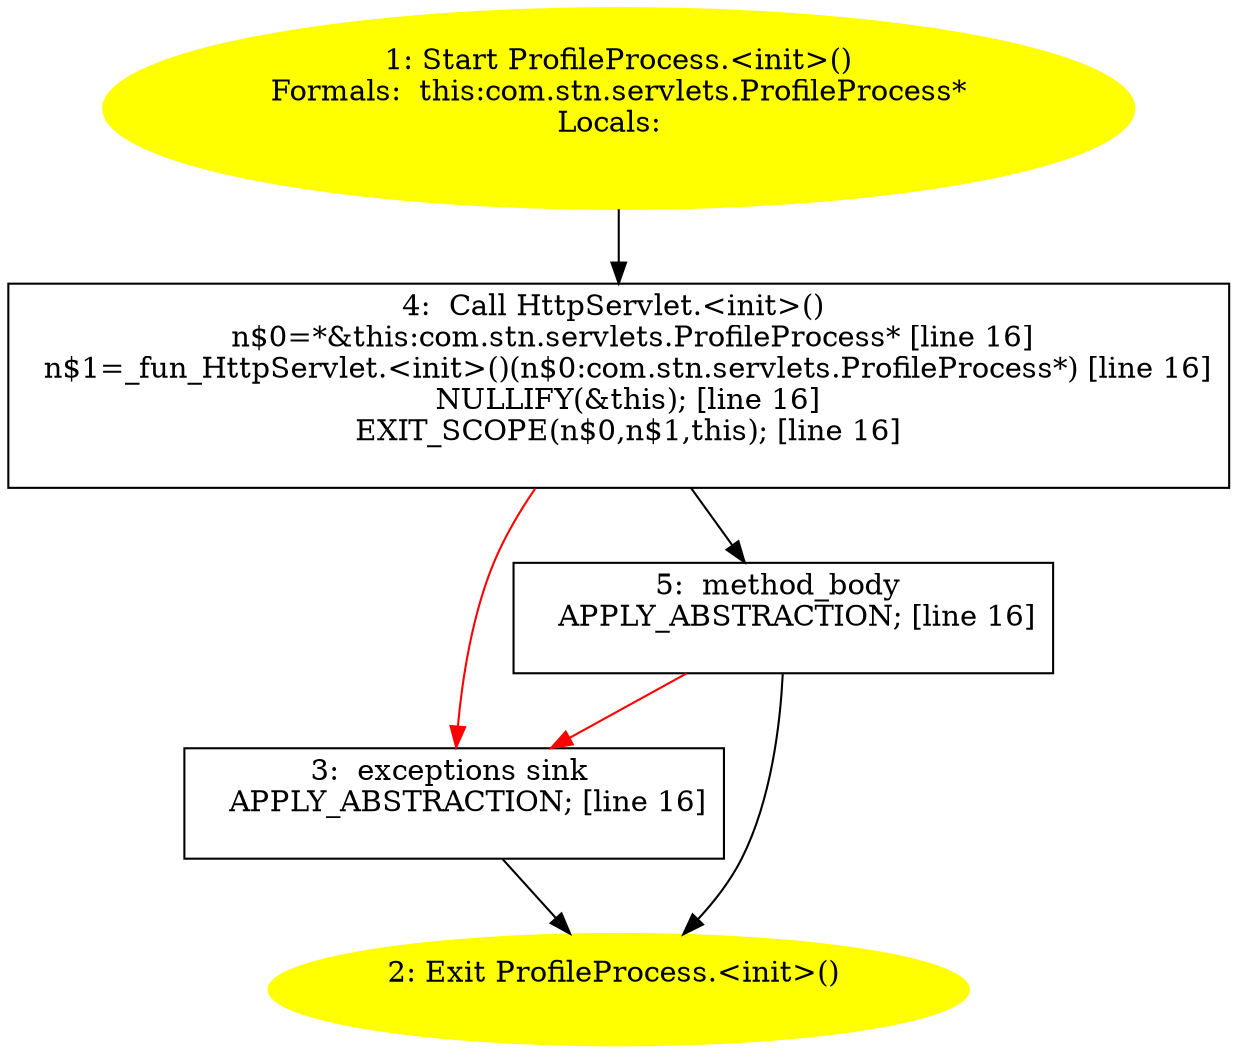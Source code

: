 /* @generated */
digraph cfg {
"com.stn.servlets.ProfileProcess.<init>().7ee2e6e8a968da493877b18debe6d527_1" [label="1: Start ProfileProcess.<init>()\nFormals:  this:com.stn.servlets.ProfileProcess*\nLocals:  \n  " color=yellow style=filled]
	

	 "com.stn.servlets.ProfileProcess.<init>().7ee2e6e8a968da493877b18debe6d527_1" -> "com.stn.servlets.ProfileProcess.<init>().7ee2e6e8a968da493877b18debe6d527_4" ;
"com.stn.servlets.ProfileProcess.<init>().7ee2e6e8a968da493877b18debe6d527_2" [label="2: Exit ProfileProcess.<init>() \n  " color=yellow style=filled]
	

"com.stn.servlets.ProfileProcess.<init>().7ee2e6e8a968da493877b18debe6d527_3" [label="3:  exceptions sink \n   APPLY_ABSTRACTION; [line 16]\n " shape="box"]
	

	 "com.stn.servlets.ProfileProcess.<init>().7ee2e6e8a968da493877b18debe6d527_3" -> "com.stn.servlets.ProfileProcess.<init>().7ee2e6e8a968da493877b18debe6d527_2" ;
"com.stn.servlets.ProfileProcess.<init>().7ee2e6e8a968da493877b18debe6d527_4" [label="4:  Call HttpServlet.<init>() \n   n$0=*&this:com.stn.servlets.ProfileProcess* [line 16]\n  n$1=_fun_HttpServlet.<init>()(n$0:com.stn.servlets.ProfileProcess*) [line 16]\n  NULLIFY(&this); [line 16]\n  EXIT_SCOPE(n$0,n$1,this); [line 16]\n " shape="box"]
	

	 "com.stn.servlets.ProfileProcess.<init>().7ee2e6e8a968da493877b18debe6d527_4" -> "com.stn.servlets.ProfileProcess.<init>().7ee2e6e8a968da493877b18debe6d527_5" ;
	 "com.stn.servlets.ProfileProcess.<init>().7ee2e6e8a968da493877b18debe6d527_4" -> "com.stn.servlets.ProfileProcess.<init>().7ee2e6e8a968da493877b18debe6d527_3" [color="red" ];
"com.stn.servlets.ProfileProcess.<init>().7ee2e6e8a968da493877b18debe6d527_5" [label="5:  method_body \n   APPLY_ABSTRACTION; [line 16]\n " shape="box"]
	

	 "com.stn.servlets.ProfileProcess.<init>().7ee2e6e8a968da493877b18debe6d527_5" -> "com.stn.servlets.ProfileProcess.<init>().7ee2e6e8a968da493877b18debe6d527_2" ;
	 "com.stn.servlets.ProfileProcess.<init>().7ee2e6e8a968da493877b18debe6d527_5" -> "com.stn.servlets.ProfileProcess.<init>().7ee2e6e8a968da493877b18debe6d527_3" [color="red" ];
}
